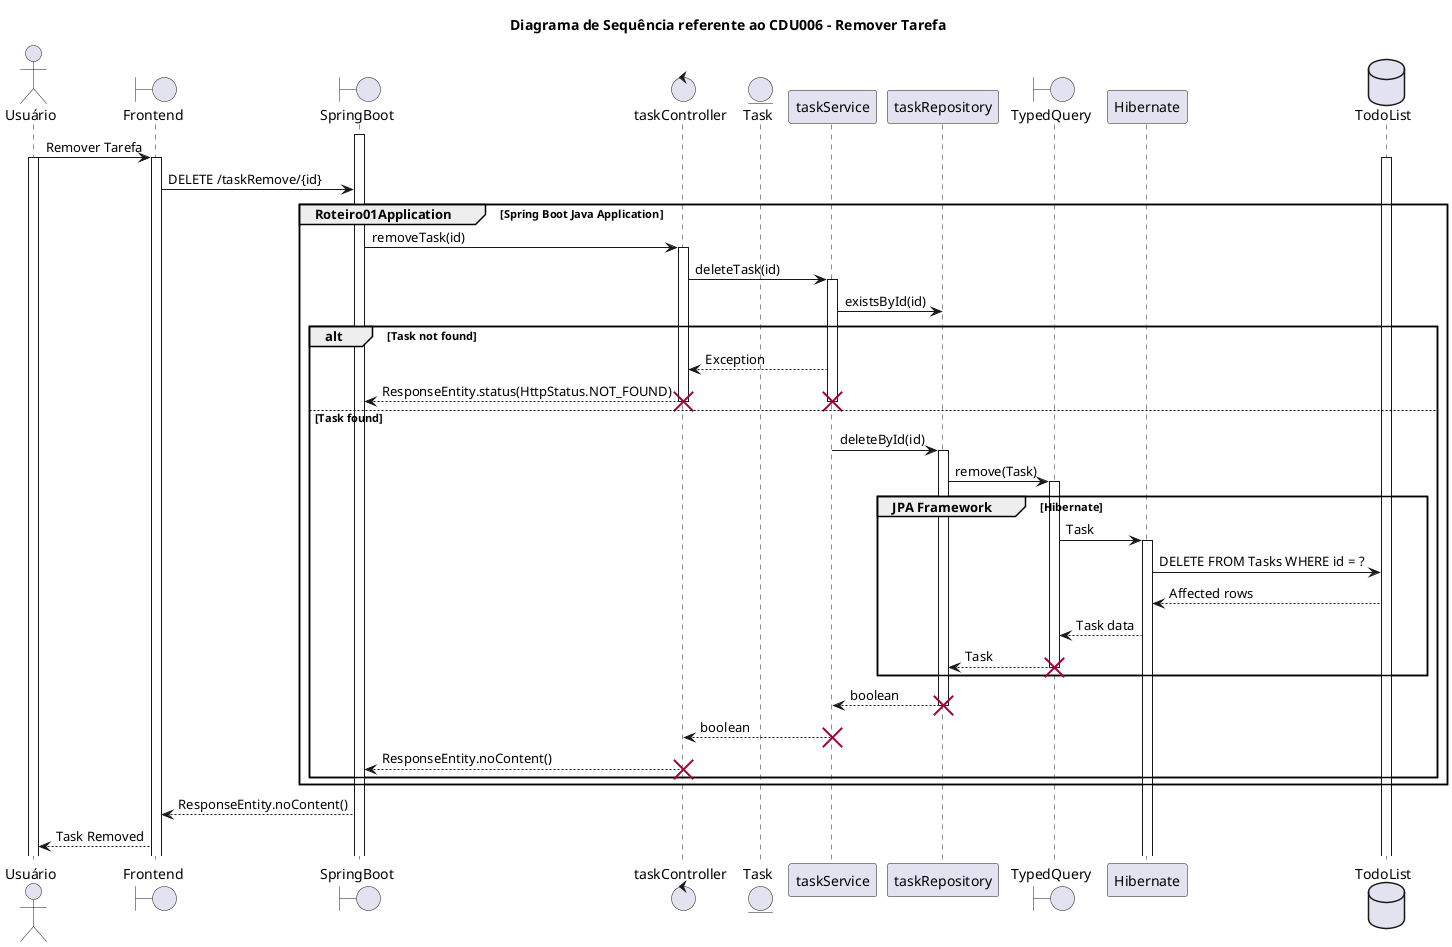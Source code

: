 @startuml
title Diagrama de Sequência referente ao CDU006 - Remover Tarefa
actor Usuário
Boundary Frontend
Boundary SpringBoot
Control taskController
Entity Task
Participant taskService
Participant taskRepository
Boundary TypedQuery
Participant Hibernate
Database TodoList

activate SpringBoot
Usuário -> Frontend: Remover Tarefa
activate Usuário
activate Frontend
activate TodoList
Frontend -> SpringBoot: DELETE /taskRemove/{id}
group Roteiro01Application [Spring Boot Java Application]
SpringBoot -> taskController: removeTask(id)
activate taskController
taskController -> taskService: deleteTask(id)
activate taskService
taskService -> taskRepository: existsById(id)
alt Task not found
    taskService --> taskController: Exception
    taskController --> SpringBoot: ResponseEntity.status(HttpStatus.NOT_FOUND)
    destroy taskService
    destroy taskController
else Task found
    taskService -> taskRepository: deleteById(id)
    activate taskRepository
    taskRepository -> TypedQuery: remove(Task)
    group JPA Framework [Hibernate]
    Activate TypedQuery
    TypedQuery -> Hibernate: Task
    Activate Hibernate
    Hibernate -> TodoList: DELETE FROM Tasks WHERE id = ?
    TodoList --> Hibernate: Affected rows
    Hibernate --> TypedQuery: Task data
    TypedQuery --> taskRepository: Task
    destroy TypedQuery
    end
    taskRepository --> taskService: boolean
    destroy taskRepository
    taskService --> taskController: boolean
    destroy taskService
    taskController --> SpringBoot: ResponseEntity.noContent()
    destroy taskController
end
end
SpringBoot --> Frontend: ResponseEntity.noContent()
Frontend --> Usuário: Task Removed
@enduml
